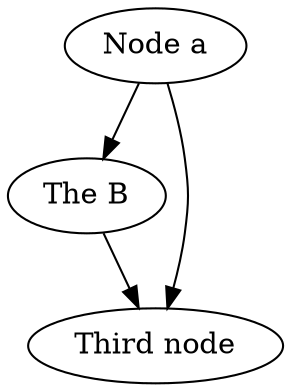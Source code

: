 digraph {
a [label="Node a"];
b [label="The B"];
c [label="Third node"];
a -> b;
b -> c;
a -> c;
}

